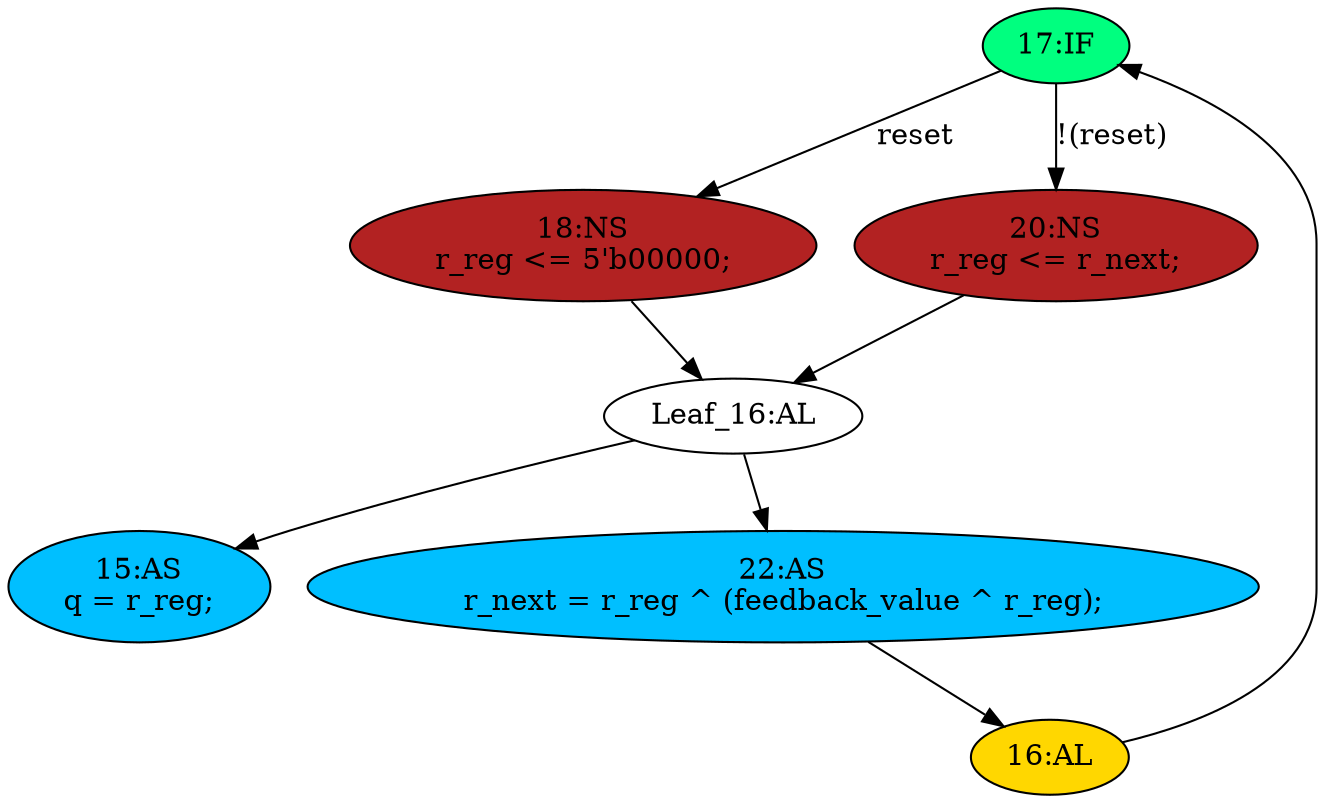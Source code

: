 strict digraph "compose( ,  )" {
	node [label="\N"];
	"17:IF"	[ast="<pyverilog.vparser.ast.IfStatement object at 0x7fad8cf8e290>",
		fillcolor=springgreen,
		label="17:IF",
		statements="[]",
		style=filled,
		typ=IfStatement];
	"18:NS"	[ast="<pyverilog.vparser.ast.NonblockingSubstitution object at 0x7fad8cf8e550>",
		fillcolor=firebrick,
		label="18:NS
r_reg <= 5'b00000;",
		statements="[<pyverilog.vparser.ast.NonblockingSubstitution object at 0x7fad8cf8e550>]",
		style=filled,
		typ=NonblockingSubstitution];
	"17:IF" -> "18:NS"	[cond="['reset']",
		label=reset,
		lineno=17];
	"20:NS"	[ast="<pyverilog.vparser.ast.NonblockingSubstitution object at 0x7fad8cff1450>",
		fillcolor=firebrick,
		label="20:NS
r_reg <= r_next;",
		statements="[<pyverilog.vparser.ast.NonblockingSubstitution object at 0x7fad8cff1450>]",
		style=filled,
		typ=NonblockingSubstitution];
	"17:IF" -> "20:NS"	[cond="['reset']",
		label="!(reset)",
		lineno=17];
	"Leaf_16:AL"	[def_var="['r_reg']",
		label="Leaf_16:AL"];
	"15:AS"	[ast="<pyverilog.vparser.ast.Assign object at 0x7fad8cf96750>",
		def_var="['q']",
		fillcolor=deepskyblue,
		label="15:AS
q = r_reg;",
		statements="[]",
		style=filled,
		typ=Assign,
		use_var="['r_reg']"];
	"Leaf_16:AL" -> "15:AS";
	"22:AS"	[ast="<pyverilog.vparser.ast.Assign object at 0x7fad8cffdc50>",
		def_var="['r_next']",
		fillcolor=deepskyblue,
		label="22:AS
r_next = r_reg ^ (feedback_value ^ r_reg);",
		statements="[]",
		style=filled,
		typ=Assign,
		use_var="['r_reg', 'feedback_value', 'r_reg']"];
	"Leaf_16:AL" -> "22:AS";
	"18:NS" -> "Leaf_16:AL"	[cond="[]",
		lineno=None];
	"16:AL"	[ast="<pyverilog.vparser.ast.Always object at 0x7fad8cfe3210>",
		clk_sens=True,
		fillcolor=gold,
		label="16:AL",
		sens="['clk', 'reset']",
		statements="[]",
		style=filled,
		typ=Always,
		use_var="['reset', 'r_next']"];
	"16:AL" -> "17:IF"	[cond="[]",
		lineno=None];
	"20:NS" -> "Leaf_16:AL"	[cond="[]",
		lineno=None];
	"22:AS" -> "16:AL";
}
